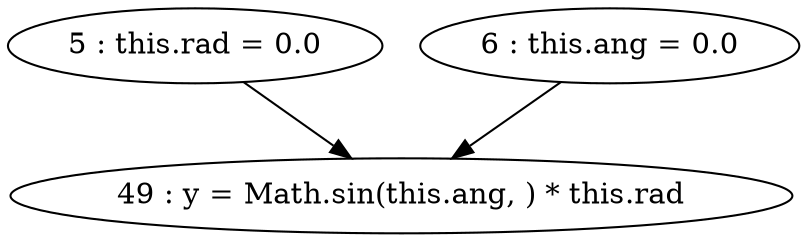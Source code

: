 digraph G {
"5 : this.rad = 0.0"
"5 : this.rad = 0.0" -> "49 : y = Math.sin(this.ang, ) * this.rad"
"6 : this.ang = 0.0"
"6 : this.ang = 0.0" -> "49 : y = Math.sin(this.ang, ) * this.rad"
"49 : y = Math.sin(this.ang, ) * this.rad"
}